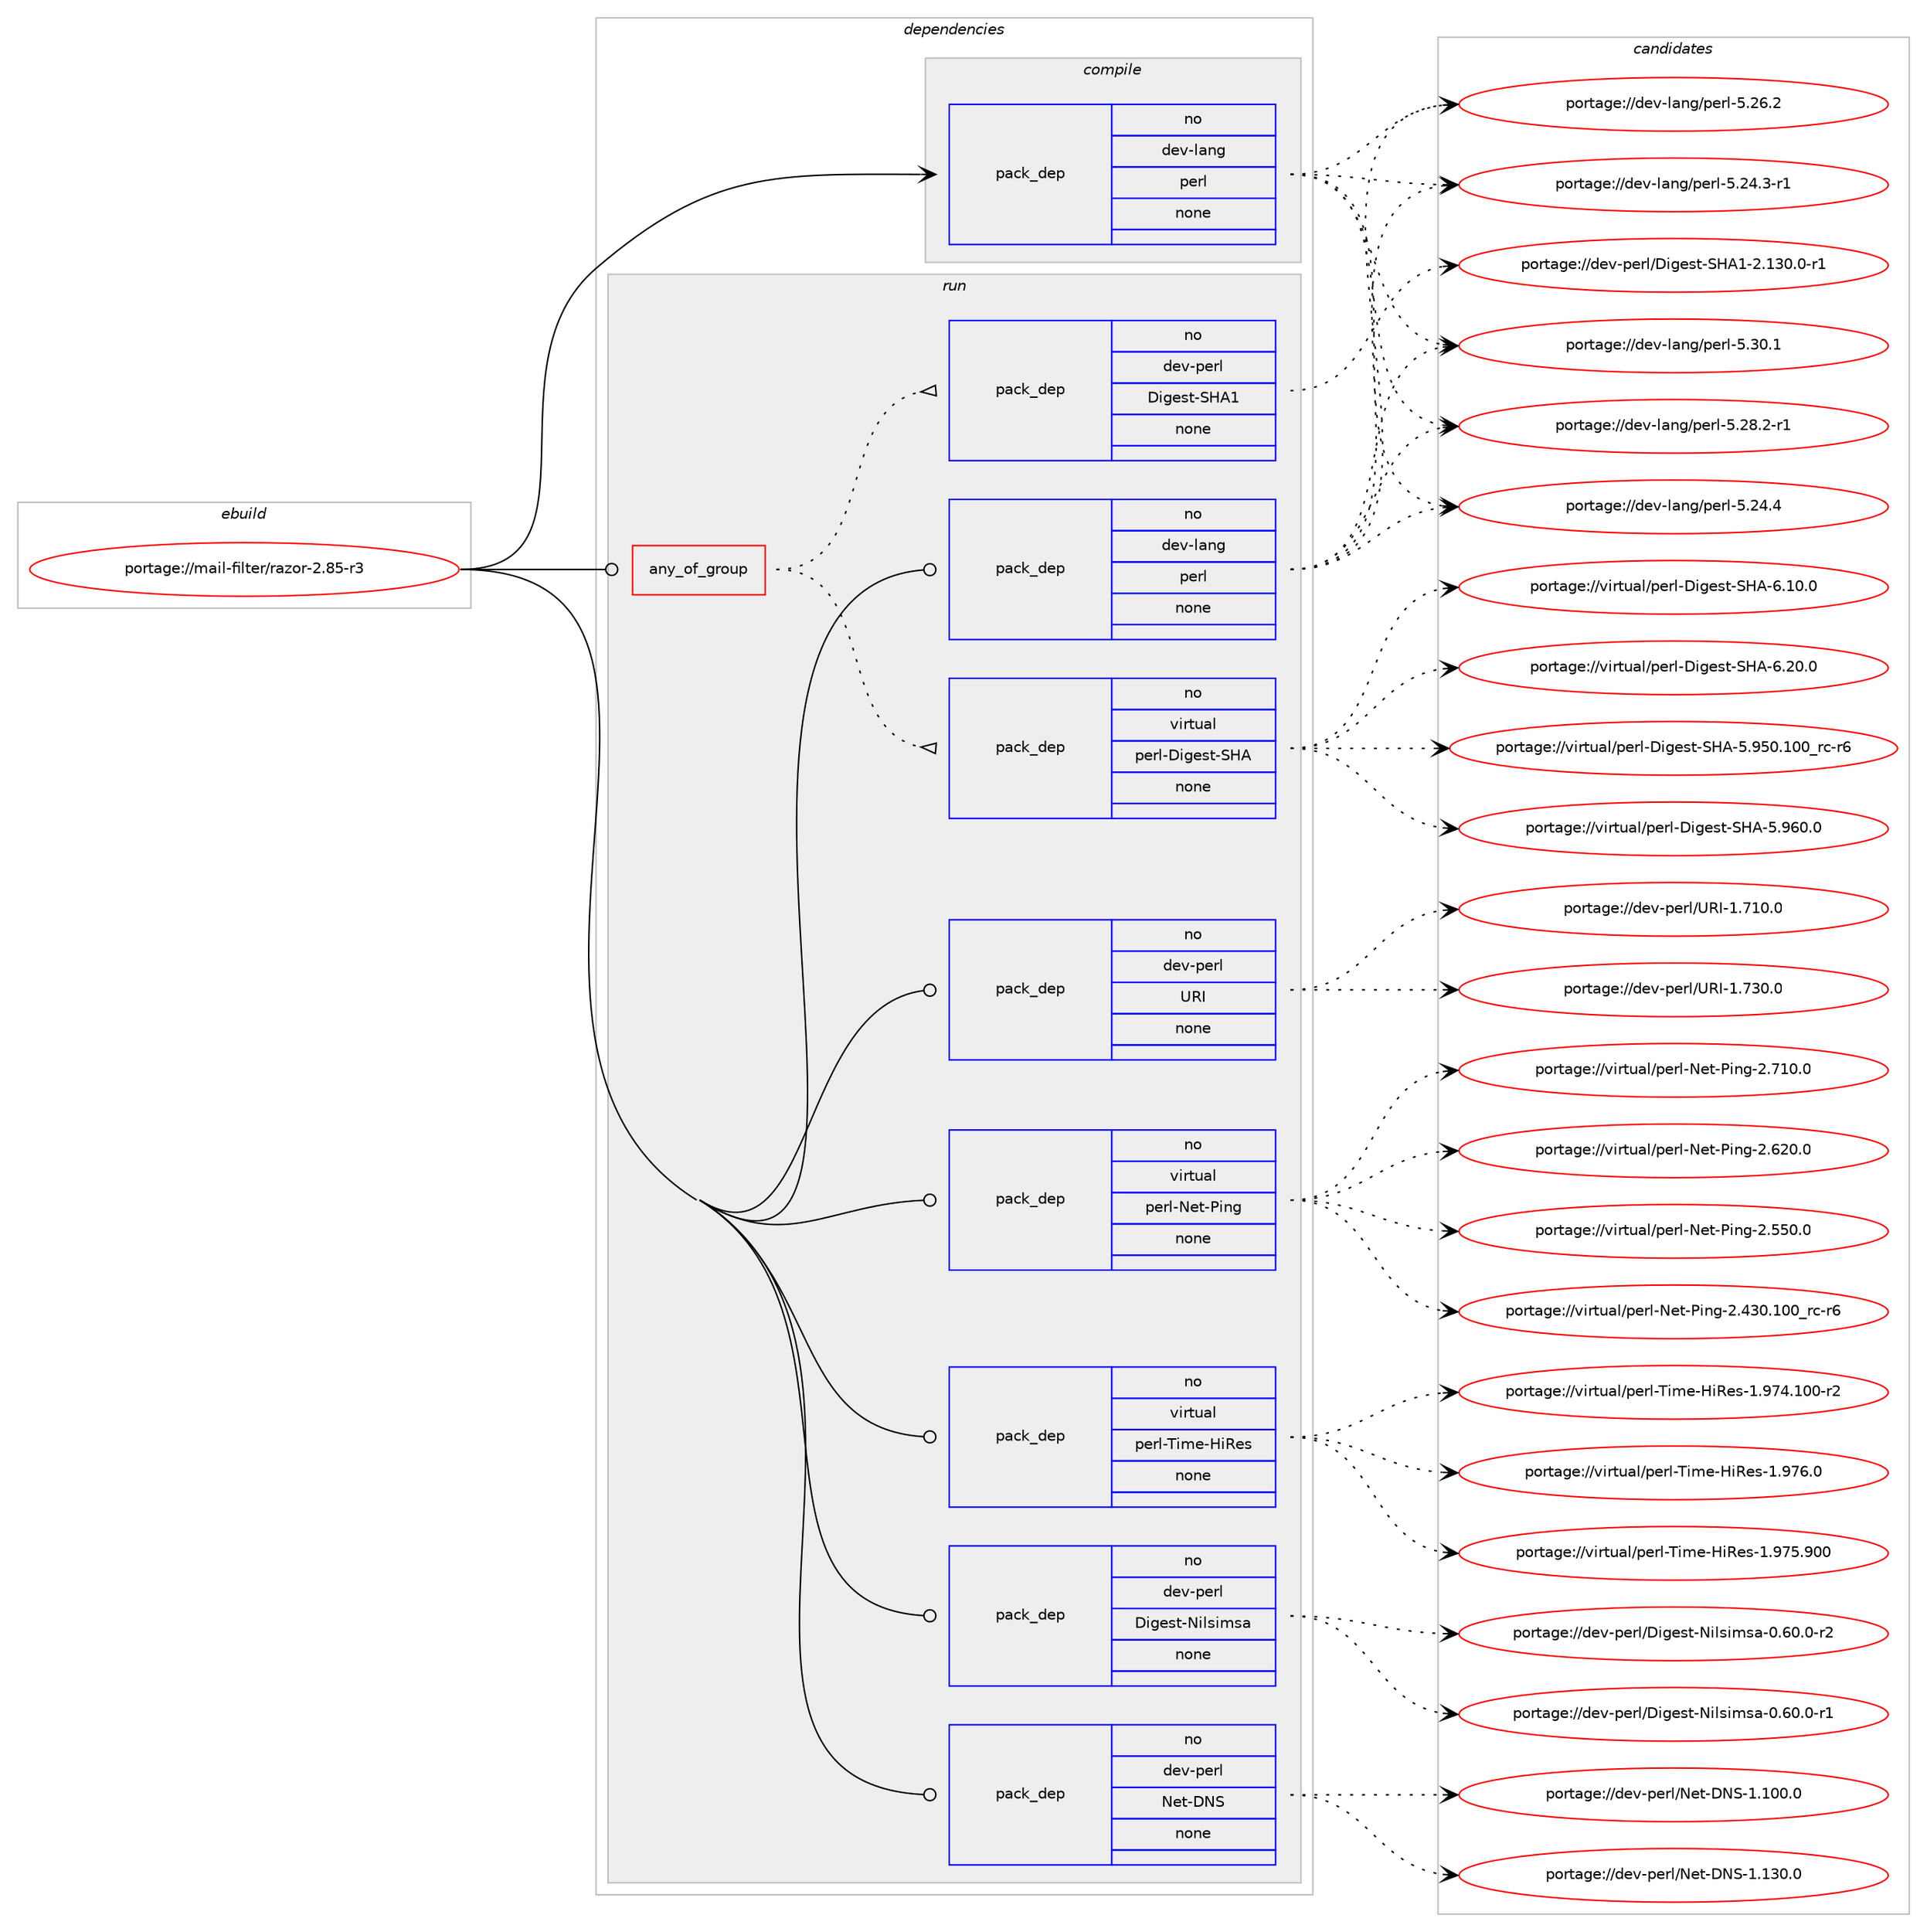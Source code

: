 digraph prolog {

# *************
# Graph options
# *************

newrank=true;
concentrate=true;
compound=true;
graph [rankdir=LR,fontname=Helvetica,fontsize=10,ranksep=1.5];#, ranksep=2.5, nodesep=0.2];
edge  [arrowhead=vee];
node  [fontname=Helvetica,fontsize=10];

# **********
# The ebuild
# **********

subgraph cluster_leftcol {
color=gray;
label=<<i>ebuild</i>>;
id [label="portage://mail-filter/razor-2.85-r3", color=red, width=4, href="../mail-filter/razor-2.85-r3.svg"];
}

# ****************
# The dependencies
# ****************

subgraph cluster_midcol {
color=gray;
label=<<i>dependencies</i>>;
subgraph cluster_compile {
fillcolor="#eeeeee";
style=filled;
label=<<i>compile</i>>;
subgraph pack176490 {
dependency233417 [label=<<TABLE BORDER="0" CELLBORDER="1" CELLSPACING="0" CELLPADDING="4" WIDTH="220"><TR><TD ROWSPAN="6" CELLPADDING="30">pack_dep</TD></TR><TR><TD WIDTH="110">no</TD></TR><TR><TD>dev-lang</TD></TR><TR><TD>perl</TD></TR><TR><TD>none</TD></TR><TR><TD></TD></TR></TABLE>>, shape=none, color=blue];
}
id:e -> dependency233417:w [weight=20,style="solid",arrowhead="vee"];
}
subgraph cluster_compileandrun {
fillcolor="#eeeeee";
style=filled;
label=<<i>compile and run</i>>;
}
subgraph cluster_run {
fillcolor="#eeeeee";
style=filled;
label=<<i>run</i>>;
subgraph any3386 {
dependency233418 [label=<<TABLE BORDER="0" CELLBORDER="1" CELLSPACING="0" CELLPADDING="4"><TR><TD CELLPADDING="10">any_of_group</TD></TR></TABLE>>, shape=none, color=red];subgraph pack176491 {
dependency233419 [label=<<TABLE BORDER="0" CELLBORDER="1" CELLSPACING="0" CELLPADDING="4" WIDTH="220"><TR><TD ROWSPAN="6" CELLPADDING="30">pack_dep</TD></TR><TR><TD WIDTH="110">no</TD></TR><TR><TD>virtual</TD></TR><TR><TD>perl-Digest-SHA</TD></TR><TR><TD>none</TD></TR><TR><TD></TD></TR></TABLE>>, shape=none, color=blue];
}
dependency233418:e -> dependency233419:w [weight=20,style="dotted",arrowhead="oinv"];
subgraph pack176492 {
dependency233420 [label=<<TABLE BORDER="0" CELLBORDER="1" CELLSPACING="0" CELLPADDING="4" WIDTH="220"><TR><TD ROWSPAN="6" CELLPADDING="30">pack_dep</TD></TR><TR><TD WIDTH="110">no</TD></TR><TR><TD>dev-perl</TD></TR><TR><TD>Digest-SHA1</TD></TR><TR><TD>none</TD></TR><TR><TD></TD></TR></TABLE>>, shape=none, color=blue];
}
dependency233418:e -> dependency233420:w [weight=20,style="dotted",arrowhead="oinv"];
}
id:e -> dependency233418:w [weight=20,style="solid",arrowhead="odot"];
subgraph pack176493 {
dependency233421 [label=<<TABLE BORDER="0" CELLBORDER="1" CELLSPACING="0" CELLPADDING="4" WIDTH="220"><TR><TD ROWSPAN="6" CELLPADDING="30">pack_dep</TD></TR><TR><TD WIDTH="110">no</TD></TR><TR><TD>dev-lang</TD></TR><TR><TD>perl</TD></TR><TR><TD>none</TD></TR><TR><TD></TD></TR></TABLE>>, shape=none, color=blue];
}
id:e -> dependency233421:w [weight=20,style="solid",arrowhead="odot"];
subgraph pack176494 {
dependency233422 [label=<<TABLE BORDER="0" CELLBORDER="1" CELLSPACING="0" CELLPADDING="4" WIDTH="220"><TR><TD ROWSPAN="6" CELLPADDING="30">pack_dep</TD></TR><TR><TD WIDTH="110">no</TD></TR><TR><TD>dev-perl</TD></TR><TR><TD>Digest-Nilsimsa</TD></TR><TR><TD>none</TD></TR><TR><TD></TD></TR></TABLE>>, shape=none, color=blue];
}
id:e -> dependency233422:w [weight=20,style="solid",arrowhead="odot"];
subgraph pack176495 {
dependency233423 [label=<<TABLE BORDER="0" CELLBORDER="1" CELLSPACING="0" CELLPADDING="4" WIDTH="220"><TR><TD ROWSPAN="6" CELLPADDING="30">pack_dep</TD></TR><TR><TD WIDTH="110">no</TD></TR><TR><TD>dev-perl</TD></TR><TR><TD>Net-DNS</TD></TR><TR><TD>none</TD></TR><TR><TD></TD></TR></TABLE>>, shape=none, color=blue];
}
id:e -> dependency233423:w [weight=20,style="solid",arrowhead="odot"];
subgraph pack176496 {
dependency233424 [label=<<TABLE BORDER="0" CELLBORDER="1" CELLSPACING="0" CELLPADDING="4" WIDTH="220"><TR><TD ROWSPAN="6" CELLPADDING="30">pack_dep</TD></TR><TR><TD WIDTH="110">no</TD></TR><TR><TD>dev-perl</TD></TR><TR><TD>URI</TD></TR><TR><TD>none</TD></TR><TR><TD></TD></TR></TABLE>>, shape=none, color=blue];
}
id:e -> dependency233424:w [weight=20,style="solid",arrowhead="odot"];
subgraph pack176497 {
dependency233425 [label=<<TABLE BORDER="0" CELLBORDER="1" CELLSPACING="0" CELLPADDING="4" WIDTH="220"><TR><TD ROWSPAN="6" CELLPADDING="30">pack_dep</TD></TR><TR><TD WIDTH="110">no</TD></TR><TR><TD>virtual</TD></TR><TR><TD>perl-Net-Ping</TD></TR><TR><TD>none</TD></TR><TR><TD></TD></TR></TABLE>>, shape=none, color=blue];
}
id:e -> dependency233425:w [weight=20,style="solid",arrowhead="odot"];
subgraph pack176498 {
dependency233426 [label=<<TABLE BORDER="0" CELLBORDER="1" CELLSPACING="0" CELLPADDING="4" WIDTH="220"><TR><TD ROWSPAN="6" CELLPADDING="30">pack_dep</TD></TR><TR><TD WIDTH="110">no</TD></TR><TR><TD>virtual</TD></TR><TR><TD>perl-Time-HiRes</TD></TR><TR><TD>none</TD></TR><TR><TD></TD></TR></TABLE>>, shape=none, color=blue];
}
id:e -> dependency233426:w [weight=20,style="solid",arrowhead="odot"];
}
}

# **************
# The candidates
# **************

subgraph cluster_choices {
rank=same;
color=gray;
label=<<i>candidates</i>>;

subgraph choice176490 {
color=black;
nodesep=1;
choice10010111845108971101034711210111410845534651484649 [label="portage://dev-lang/perl-5.30.1", color=red, width=4,href="../dev-lang/perl-5.30.1.svg"];
choice100101118451089711010347112101114108455346505646504511449 [label="portage://dev-lang/perl-5.28.2-r1", color=red, width=4,href="../dev-lang/perl-5.28.2-r1.svg"];
choice10010111845108971101034711210111410845534650544650 [label="portage://dev-lang/perl-5.26.2", color=red, width=4,href="../dev-lang/perl-5.26.2.svg"];
choice10010111845108971101034711210111410845534650524652 [label="portage://dev-lang/perl-5.24.4", color=red, width=4,href="../dev-lang/perl-5.24.4.svg"];
choice100101118451089711010347112101114108455346505246514511449 [label="portage://dev-lang/perl-5.24.3-r1", color=red, width=4,href="../dev-lang/perl-5.24.3-r1.svg"];
dependency233417:e -> choice10010111845108971101034711210111410845534651484649:w [style=dotted,weight="100"];
dependency233417:e -> choice100101118451089711010347112101114108455346505646504511449:w [style=dotted,weight="100"];
dependency233417:e -> choice10010111845108971101034711210111410845534650544650:w [style=dotted,weight="100"];
dependency233417:e -> choice10010111845108971101034711210111410845534650524652:w [style=dotted,weight="100"];
dependency233417:e -> choice100101118451089711010347112101114108455346505246514511449:w [style=dotted,weight="100"];
}
subgraph choice176491 {
color=black;
nodesep=1;
choice118105114116117971084711210111410845681051031011151164583726545544650484648 [label="portage://virtual/perl-Digest-SHA-6.20.0", color=red, width=4,href="../virtual/perl-Digest-SHA-6.20.0.svg"];
choice118105114116117971084711210111410845681051031011151164583726545544649484648 [label="portage://virtual/perl-Digest-SHA-6.10.0", color=red, width=4,href="../virtual/perl-Digest-SHA-6.10.0.svg"];
choice11810511411611797108471121011141084568105103101115116458372654553465754484648 [label="portage://virtual/perl-Digest-SHA-5.960.0", color=red, width=4,href="../virtual/perl-Digest-SHA-5.960.0.svg"];
choice11810511411611797108471121011141084568105103101115116458372654553465753484649484895114994511454 [label="portage://virtual/perl-Digest-SHA-5.950.100_rc-r6", color=red, width=4,href="../virtual/perl-Digest-SHA-5.950.100_rc-r6.svg"];
dependency233419:e -> choice118105114116117971084711210111410845681051031011151164583726545544650484648:w [style=dotted,weight="100"];
dependency233419:e -> choice118105114116117971084711210111410845681051031011151164583726545544649484648:w [style=dotted,weight="100"];
dependency233419:e -> choice11810511411611797108471121011141084568105103101115116458372654553465754484648:w [style=dotted,weight="100"];
dependency233419:e -> choice11810511411611797108471121011141084568105103101115116458372654553465753484649484895114994511454:w [style=dotted,weight="100"];
}
subgraph choice176492 {
color=black;
nodesep=1;
choice100101118451121011141084768105103101115116458372654945504649514846484511449 [label="portage://dev-perl/Digest-SHA1-2.130.0-r1", color=red, width=4,href="../dev-perl/Digest-SHA1-2.130.0-r1.svg"];
dependency233420:e -> choice100101118451121011141084768105103101115116458372654945504649514846484511449:w [style=dotted,weight="100"];
}
subgraph choice176493 {
color=black;
nodesep=1;
choice10010111845108971101034711210111410845534651484649 [label="portage://dev-lang/perl-5.30.1", color=red, width=4,href="../dev-lang/perl-5.30.1.svg"];
choice100101118451089711010347112101114108455346505646504511449 [label="portage://dev-lang/perl-5.28.2-r1", color=red, width=4,href="../dev-lang/perl-5.28.2-r1.svg"];
choice10010111845108971101034711210111410845534650544650 [label="portage://dev-lang/perl-5.26.2", color=red, width=4,href="../dev-lang/perl-5.26.2.svg"];
choice10010111845108971101034711210111410845534650524652 [label="portage://dev-lang/perl-5.24.4", color=red, width=4,href="../dev-lang/perl-5.24.4.svg"];
choice100101118451089711010347112101114108455346505246514511449 [label="portage://dev-lang/perl-5.24.3-r1", color=red, width=4,href="../dev-lang/perl-5.24.3-r1.svg"];
dependency233421:e -> choice10010111845108971101034711210111410845534651484649:w [style=dotted,weight="100"];
dependency233421:e -> choice100101118451089711010347112101114108455346505646504511449:w [style=dotted,weight="100"];
dependency233421:e -> choice10010111845108971101034711210111410845534650544650:w [style=dotted,weight="100"];
dependency233421:e -> choice10010111845108971101034711210111410845534650524652:w [style=dotted,weight="100"];
dependency233421:e -> choice100101118451089711010347112101114108455346505246514511449:w [style=dotted,weight="100"];
}
subgraph choice176494 {
color=black;
nodesep=1;
choice100101118451121011141084768105103101115116457810510811510510911597454846544846484511450 [label="portage://dev-perl/Digest-Nilsimsa-0.60.0-r2", color=red, width=4,href="../dev-perl/Digest-Nilsimsa-0.60.0-r2.svg"];
choice100101118451121011141084768105103101115116457810510811510510911597454846544846484511449 [label="portage://dev-perl/Digest-Nilsimsa-0.60.0-r1", color=red, width=4,href="../dev-perl/Digest-Nilsimsa-0.60.0-r1.svg"];
dependency233422:e -> choice100101118451121011141084768105103101115116457810510811510510911597454846544846484511450:w [style=dotted,weight="100"];
dependency233422:e -> choice100101118451121011141084768105103101115116457810510811510510911597454846544846484511449:w [style=dotted,weight="100"];
}
subgraph choice176495 {
color=black;
nodesep=1;
choice100101118451121011141084778101116456878834549464951484648 [label="portage://dev-perl/Net-DNS-1.130.0", color=red, width=4,href="../dev-perl/Net-DNS-1.130.0.svg"];
choice100101118451121011141084778101116456878834549464948484648 [label="portage://dev-perl/Net-DNS-1.100.0", color=red, width=4,href="../dev-perl/Net-DNS-1.100.0.svg"];
dependency233423:e -> choice100101118451121011141084778101116456878834549464951484648:w [style=dotted,weight="100"];
dependency233423:e -> choice100101118451121011141084778101116456878834549464948484648:w [style=dotted,weight="100"];
}
subgraph choice176496 {
color=black;
nodesep=1;
choice10010111845112101114108478582734549465551484648 [label="portage://dev-perl/URI-1.730.0", color=red, width=4,href="../dev-perl/URI-1.730.0.svg"];
choice10010111845112101114108478582734549465549484648 [label="portage://dev-perl/URI-1.710.0", color=red, width=4,href="../dev-perl/URI-1.710.0.svg"];
dependency233424:e -> choice10010111845112101114108478582734549465551484648:w [style=dotted,weight="100"];
dependency233424:e -> choice10010111845112101114108478582734549465549484648:w [style=dotted,weight="100"];
}
subgraph choice176497 {
color=black;
nodesep=1;
choice1181051141161179710847112101114108457810111645801051101034550465549484648 [label="portage://virtual/perl-Net-Ping-2.710.0", color=red, width=4,href="../virtual/perl-Net-Ping-2.710.0.svg"];
choice1181051141161179710847112101114108457810111645801051101034550465450484648 [label="portage://virtual/perl-Net-Ping-2.620.0", color=red, width=4,href="../virtual/perl-Net-Ping-2.620.0.svg"];
choice1181051141161179710847112101114108457810111645801051101034550465353484648 [label="portage://virtual/perl-Net-Ping-2.550.0", color=red, width=4,href="../virtual/perl-Net-Ping-2.550.0.svg"];
choice1181051141161179710847112101114108457810111645801051101034550465251484649484895114994511454 [label="portage://virtual/perl-Net-Ping-2.430.100_rc-r6", color=red, width=4,href="../virtual/perl-Net-Ping-2.430.100_rc-r6.svg"];
dependency233425:e -> choice1181051141161179710847112101114108457810111645801051101034550465549484648:w [style=dotted,weight="100"];
dependency233425:e -> choice1181051141161179710847112101114108457810111645801051101034550465450484648:w [style=dotted,weight="100"];
dependency233425:e -> choice1181051141161179710847112101114108457810111645801051101034550465353484648:w [style=dotted,weight="100"];
dependency233425:e -> choice1181051141161179710847112101114108457810111645801051101034550465251484649484895114994511454:w [style=dotted,weight="100"];
}
subgraph choice176498 {
color=black;
nodesep=1;
choice118105114116117971084711210111410845841051091014572105821011154549465755544648 [label="portage://virtual/perl-Time-HiRes-1.976.0", color=red, width=4,href="../virtual/perl-Time-HiRes-1.976.0.svg"];
choice1181051141161179710847112101114108458410510910145721058210111545494657555346574848 [label="portage://virtual/perl-Time-HiRes-1.975.900", color=red, width=4,href="../virtual/perl-Time-HiRes-1.975.900.svg"];
choice11810511411611797108471121011141084584105109101457210582101115454946575552464948484511450 [label="portage://virtual/perl-Time-HiRes-1.974.100-r2", color=red, width=4,href="../virtual/perl-Time-HiRes-1.974.100-r2.svg"];
dependency233426:e -> choice118105114116117971084711210111410845841051091014572105821011154549465755544648:w [style=dotted,weight="100"];
dependency233426:e -> choice1181051141161179710847112101114108458410510910145721058210111545494657555346574848:w [style=dotted,weight="100"];
dependency233426:e -> choice11810511411611797108471121011141084584105109101457210582101115454946575552464948484511450:w [style=dotted,weight="100"];
}
}

}

